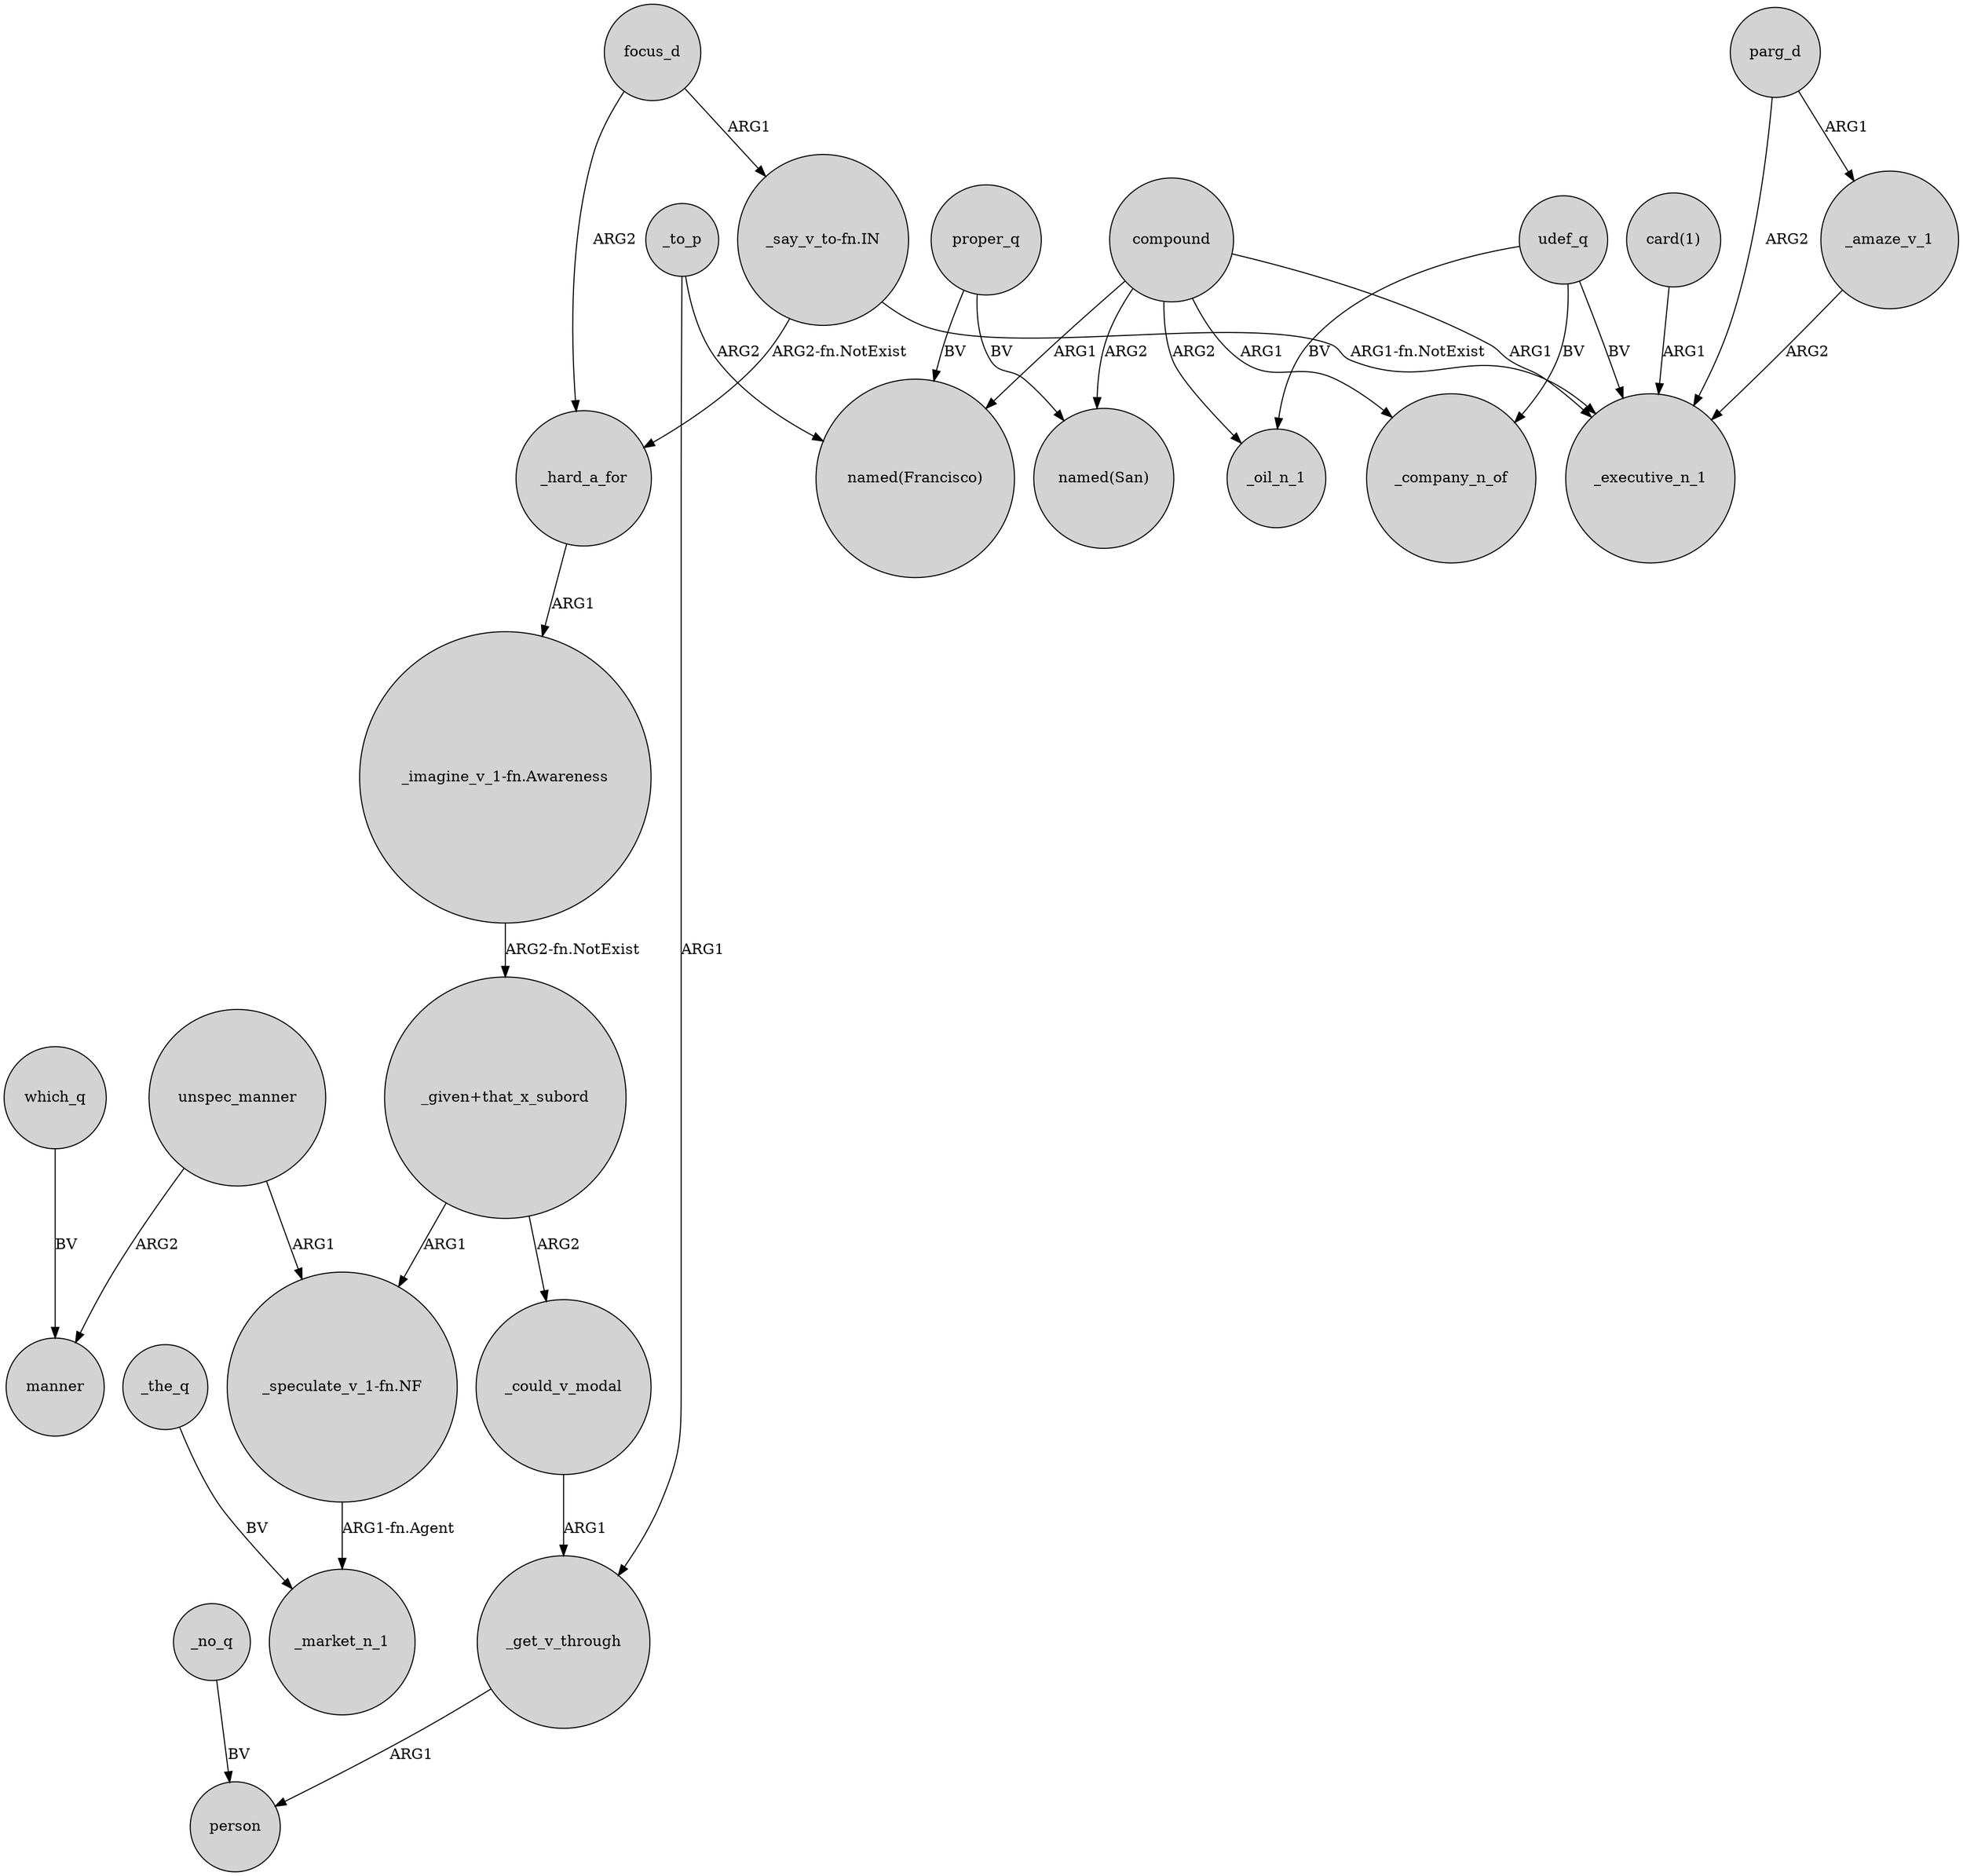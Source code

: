 digraph {
	node [shape=circle style=filled]
	_get_v_through -> person [label=ARG1]
	focus_d -> _hard_a_for [label=ARG2]
	"_say_v_to-fn.IN" -> _executive_n_1 [label="ARG1-fn.NotExist"]
	_to_p -> "named(Francisco)" [label=ARG2]
	proper_q -> "named(Francisco)" [label=BV]
	compound -> "named(San)" [label=ARG2]
	udef_q -> _executive_n_1 [label=BV]
	"_speculate_v_1-fn.NF" -> _market_n_1 [label="ARG1-fn.Agent"]
	"_given+that_x_subord" -> "_speculate_v_1-fn.NF" [label=ARG1]
	compound -> _executive_n_1 [label=ARG1]
	"card(1)" -> _executive_n_1 [label=ARG1]
	which_q -> manner [label=BV]
	"_imagine_v_1-fn.Awareness" -> "_given+that_x_subord" [label="ARG2-fn.NotExist"]
	compound -> _company_n_of [label=ARG1]
	compound -> _oil_n_1 [label=ARG2]
	parg_d -> _executive_n_1 [label=ARG2]
	compound -> "named(Francisco)" [label=ARG1]
	_no_q -> person [label=BV]
	udef_q -> _oil_n_1 [label=BV]
	parg_d -> _amaze_v_1 [label=ARG1]
	"_given+that_x_subord" -> _could_v_modal [label=ARG2]
	_could_v_modal -> _get_v_through [label=ARG1]
	_to_p -> _get_v_through [label=ARG1]
	unspec_manner -> "_speculate_v_1-fn.NF" [label=ARG1]
	proper_q -> "named(San)" [label=BV]
	_amaze_v_1 -> _executive_n_1 [label=ARG2]
	"_say_v_to-fn.IN" -> _hard_a_for [label="ARG2-fn.NotExist"]
	udef_q -> _company_n_of [label=BV]
	_the_q -> _market_n_1 [label=BV]
	_hard_a_for -> "_imagine_v_1-fn.Awareness" [label=ARG1]
	unspec_manner -> manner [label=ARG2]
	focus_d -> "_say_v_to-fn.IN" [label=ARG1]
}
